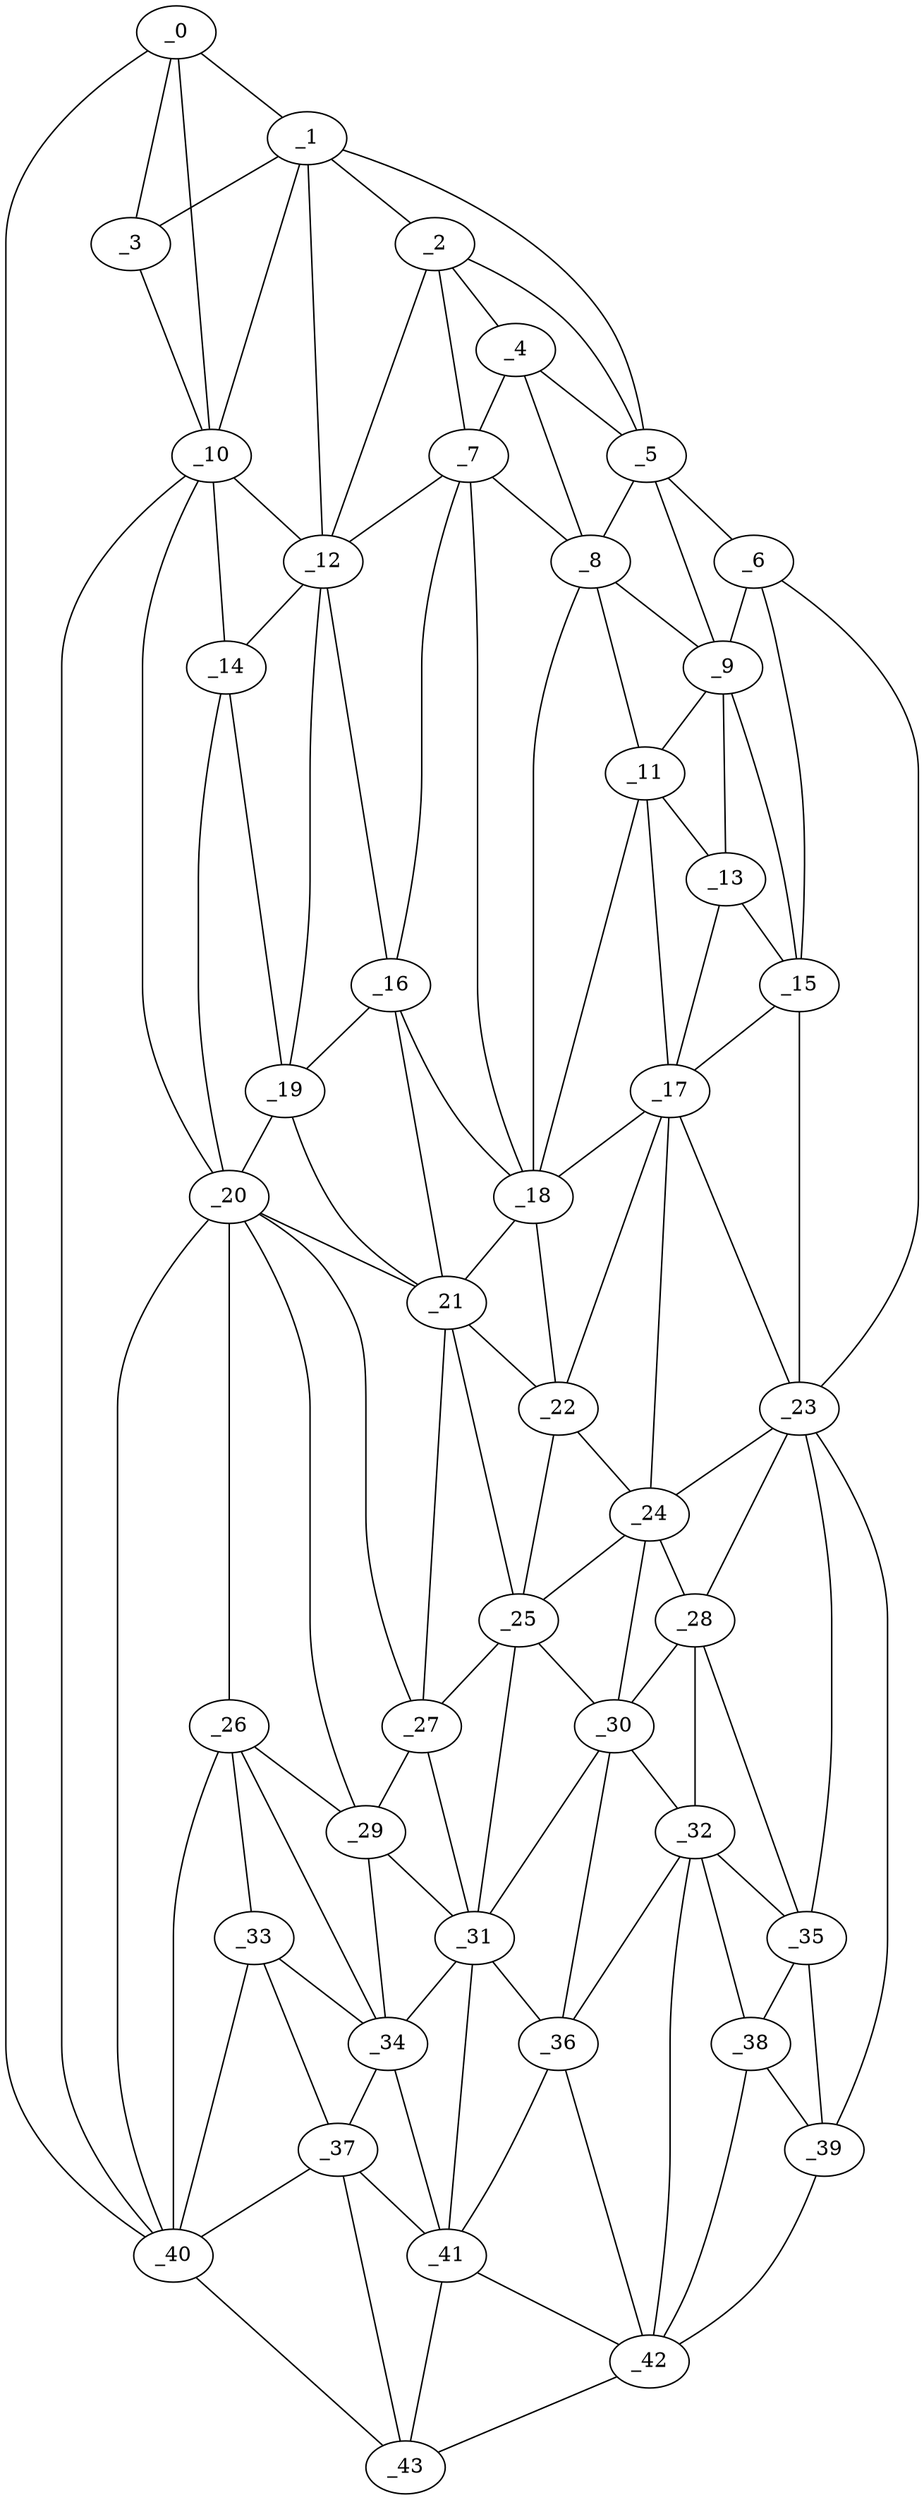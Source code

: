 graph "obj59__325.gxl" {
	_0	 [x=11,
		y=13];
	_1	 [x=15,
		y=54];
	_0 -- _1	 [valence=1];
	_3	 [x=18,
		y=41];
	_0 -- _3	 [valence=1];
	_10	 [x=36,
		y=39];
	_0 -- _10	 [valence=1];
	_40	 [x=103,
		y=17];
	_0 -- _40	 [valence=1];
	_2	 [x=17,
		y=63];
	_1 -- _2	 [valence=1];
	_1 -- _3	 [valence=2];
	_5	 [x=24,
		y=100];
	_1 -- _5	 [valence=1];
	_1 -- _10	 [valence=2];
	_12	 [x=42,
		y=60];
	_1 -- _12	 [valence=2];
	_4	 [x=19,
		y=70];
	_2 -- _4	 [valence=2];
	_2 -- _5	 [valence=1];
	_7	 [x=31,
		y=73];
	_2 -- _7	 [valence=1];
	_2 -- _12	 [valence=2];
	_3 -- _10	 [valence=2];
	_4 -- _5	 [valence=2];
	_4 -- _7	 [valence=2];
	_8	 [x=31,
		y=93];
	_4 -- _8	 [valence=2];
	_6	 [x=27,
		y=114];
	_5 -- _6	 [valence=1];
	_5 -- _8	 [valence=2];
	_9	 [x=33,
		y=106];
	_5 -- _9	 [valence=1];
	_6 -- _9	 [valence=2];
	_15	 [x=50,
		y=109];
	_6 -- _15	 [valence=1];
	_23	 [x=70,
		y=116];
	_6 -- _23	 [valence=1];
	_7 -- _8	 [valence=2];
	_7 -- _12	 [valence=1];
	_16	 [x=52,
		y=63];
	_7 -- _16	 [valence=2];
	_18	 [x=56,
		y=78];
	_7 -- _18	 [valence=2];
	_8 -- _9	 [valence=2];
	_11	 [x=38,
		y=100];
	_8 -- _11	 [valence=2];
	_8 -- _18	 [valence=2];
	_9 -- _11	 [valence=1];
	_13	 [x=45,
		y=105];
	_9 -- _13	 [valence=2];
	_9 -- _15	 [valence=2];
	_10 -- _12	 [valence=2];
	_14	 [x=48,
		y=46];
	_10 -- _14	 [valence=1];
	_20	 [x=64,
		y=46];
	_10 -- _20	 [valence=1];
	_10 -- _40	 [valence=2];
	_11 -- _13	 [valence=2];
	_17	 [x=55,
		y=104];
	_11 -- _17	 [valence=2];
	_11 -- _18	 [valence=2];
	_12 -- _14	 [valence=2];
	_12 -- _16	 [valence=2];
	_19	 [x=57,
		y=52];
	_12 -- _19	 [valence=2];
	_13 -- _15	 [valence=2];
	_13 -- _17	 [valence=2];
	_14 -- _19	 [valence=1];
	_14 -- _20	 [valence=2];
	_15 -- _17	 [valence=2];
	_15 -- _23	 [valence=2];
	_16 -- _18	 [valence=2];
	_16 -- _19	 [valence=1];
	_21	 [x=65,
		y=66];
	_16 -- _21	 [valence=2];
	_17 -- _18	 [valence=1];
	_22	 [x=65,
		y=79];
	_17 -- _22	 [valence=2];
	_17 -- _23	 [valence=2];
	_24	 [x=74,
		y=89];
	_17 -- _24	 [valence=2];
	_18 -- _21	 [valence=2];
	_18 -- _22	 [valence=2];
	_19 -- _20	 [valence=2];
	_19 -- _21	 [valence=1];
	_20 -- _21	 [valence=2];
	_26	 [x=83,
		y=41];
	_20 -- _26	 [valence=2];
	_27	 [x=83,
		y=59];
	_20 -- _27	 [valence=1];
	_29	 [x=86,
		y=47];
	_20 -- _29	 [valence=2];
	_20 -- _40	 [valence=2];
	_21 -- _22	 [valence=2];
	_25	 [x=77,
		y=69];
	_21 -- _25	 [valence=2];
	_21 -- _27	 [valence=2];
	_22 -- _24	 [valence=2];
	_22 -- _25	 [valence=1];
	_23 -- _24	 [valence=2];
	_28	 [x=83,
		y=90];
	_23 -- _28	 [valence=2];
	_35	 [x=95,
		y=100];
	_23 -- _35	 [valence=2];
	_39	 [x=100,
		y=103];
	_23 -- _39	 [valence=1];
	_24 -- _25	 [valence=2];
	_24 -- _28	 [valence=2];
	_30	 [x=87,
		y=81];
	_24 -- _30	 [valence=2];
	_25 -- _27	 [valence=1];
	_25 -- _30	 [valence=2];
	_31	 [x=90,
		y=64];
	_25 -- _31	 [valence=2];
	_26 -- _29	 [valence=2];
	_33	 [x=93,
		y=36];
	_26 -- _33	 [valence=1];
	_34	 [x=93,
		y=44];
	_26 -- _34	 [valence=2];
	_26 -- _40	 [valence=2];
	_27 -- _29	 [valence=1];
	_27 -- _31	 [valence=2];
	_28 -- _30	 [valence=2];
	_32	 [x=92,
		y=93];
	_28 -- _32	 [valence=1];
	_28 -- _35	 [valence=2];
	_29 -- _31	 [valence=2];
	_29 -- _34	 [valence=2];
	_30 -- _31	 [valence=2];
	_30 -- _32	 [valence=2];
	_36	 [x=96,
		y=80];
	_30 -- _36	 [valence=2];
	_31 -- _34	 [valence=1];
	_31 -- _36	 [valence=2];
	_41	 [x=103,
		y=70];
	_31 -- _41	 [valence=2];
	_32 -- _35	 [valence=2];
	_32 -- _36	 [valence=2];
	_38	 [x=100,
		y=97];
	_32 -- _38	 [valence=2];
	_42	 [x=103,
		y=85];
	_32 -- _42	 [valence=1];
	_33 -- _34	 [valence=2];
	_37	 [x=100,
		y=32];
	_33 -- _37	 [valence=1];
	_33 -- _40	 [valence=2];
	_34 -- _37	 [valence=2];
	_34 -- _41	 [valence=1];
	_35 -- _38	 [valence=1];
	_35 -- _39	 [valence=2];
	_36 -- _41	 [valence=1];
	_36 -- _42	 [valence=2];
	_37 -- _40	 [valence=2];
	_37 -- _41	 [valence=2];
	_43	 [x=112,
		y=25];
	_37 -- _43	 [valence=2];
	_38 -- _39	 [valence=2];
	_38 -- _42	 [valence=1];
	_39 -- _42	 [valence=1];
	_40 -- _43	 [valence=1];
	_41 -- _42	 [valence=2];
	_41 -- _43	 [valence=2];
	_42 -- _43	 [valence=1];
}
